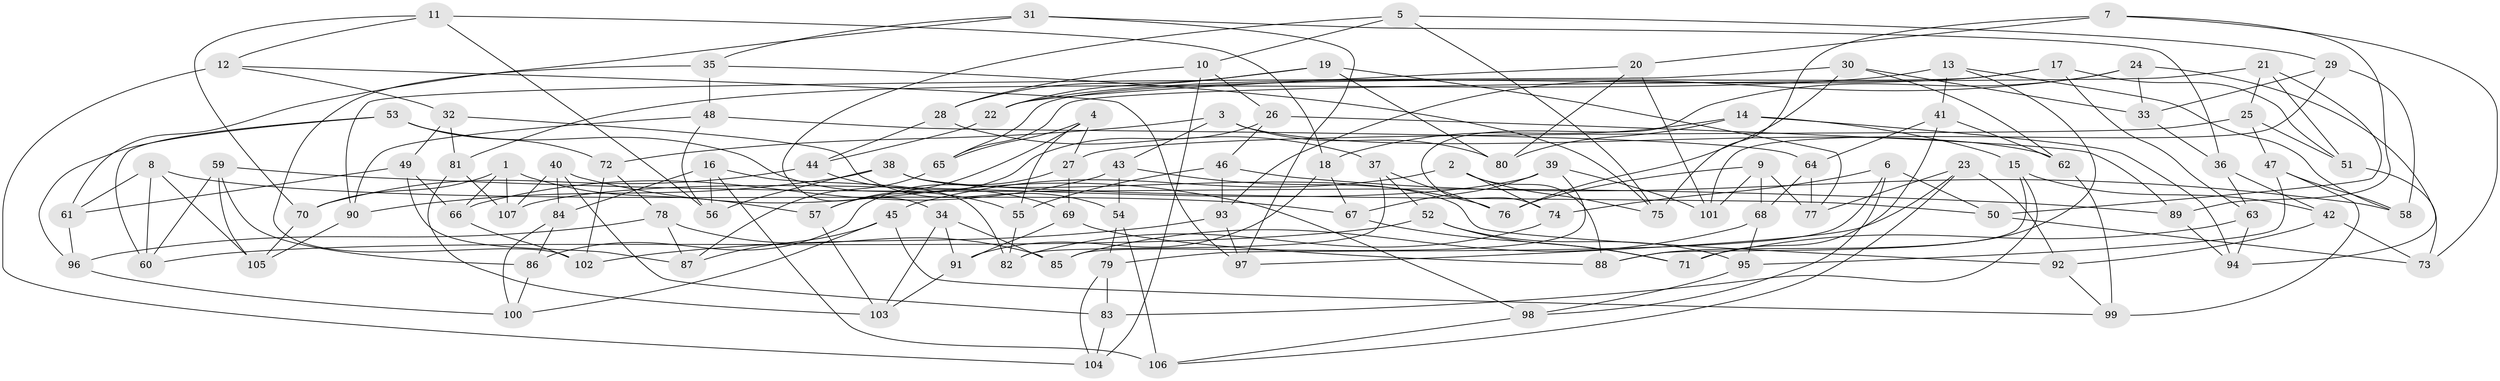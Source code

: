 // Generated by graph-tools (version 1.1) at 2025/11/02/27/25 16:11:47]
// undirected, 107 vertices, 214 edges
graph export_dot {
graph [start="1"]
  node [color=gray90,style=filled];
  1;
  2;
  3;
  4;
  5;
  6;
  7;
  8;
  9;
  10;
  11;
  12;
  13;
  14;
  15;
  16;
  17;
  18;
  19;
  20;
  21;
  22;
  23;
  24;
  25;
  26;
  27;
  28;
  29;
  30;
  31;
  32;
  33;
  34;
  35;
  36;
  37;
  38;
  39;
  40;
  41;
  42;
  43;
  44;
  45;
  46;
  47;
  48;
  49;
  50;
  51;
  52;
  53;
  54;
  55;
  56;
  57;
  58;
  59;
  60;
  61;
  62;
  63;
  64;
  65;
  66;
  67;
  68;
  69;
  70;
  71;
  72;
  73;
  74;
  75;
  76;
  77;
  78;
  79;
  80;
  81;
  82;
  83;
  84;
  85;
  86;
  87;
  88;
  89;
  90;
  91;
  92;
  93;
  94;
  95;
  96;
  97;
  98;
  99;
  100;
  101;
  102;
  103;
  104;
  105;
  106;
  107;
  1 -- 66;
  1 -- 57;
  1 -- 107;
  1 -- 70;
  2 -- 45;
  2 -- 88;
  2 -- 74;
  2 -- 75;
  3 -- 80;
  3 -- 62;
  3 -- 72;
  3 -- 43;
  4 -- 55;
  4 -- 65;
  4 -- 27;
  4 -- 57;
  5 -- 34;
  5 -- 10;
  5 -- 29;
  5 -- 75;
  6 -- 50;
  6 -- 98;
  6 -- 74;
  6 -- 79;
  7 -- 75;
  7 -- 73;
  7 -- 89;
  7 -- 20;
  8 -- 105;
  8 -- 60;
  8 -- 67;
  8 -- 61;
  9 -- 77;
  9 -- 68;
  9 -- 76;
  9 -- 101;
  10 -- 28;
  10 -- 104;
  10 -- 26;
  11 -- 12;
  11 -- 56;
  11 -- 70;
  11 -- 18;
  12 -- 97;
  12 -- 32;
  12 -- 104;
  13 -- 41;
  13 -- 81;
  13 -- 88;
  13 -- 58;
  14 -- 15;
  14 -- 80;
  14 -- 94;
  14 -- 18;
  15 -- 42;
  15 -- 83;
  15 -- 88;
  16 -- 56;
  16 -- 84;
  16 -- 82;
  16 -- 106;
  17 -- 51;
  17 -- 65;
  17 -- 63;
  17 -- 22;
  18 -- 67;
  18 -- 91;
  19 -- 22;
  19 -- 28;
  19 -- 77;
  19 -- 80;
  20 -- 22;
  20 -- 80;
  20 -- 101;
  21 -- 25;
  21 -- 50;
  21 -- 51;
  21 -- 65;
  22 -- 44;
  23 -- 92;
  23 -- 106;
  23 -- 77;
  23 -- 97;
  24 -- 94;
  24 -- 93;
  24 -- 74;
  24 -- 33;
  25 -- 27;
  25 -- 47;
  25 -- 51;
  26 -- 89;
  26 -- 46;
  26 -- 57;
  27 -- 69;
  27 -- 86;
  28 -- 44;
  28 -- 37;
  29 -- 33;
  29 -- 101;
  29 -- 58;
  30 -- 62;
  30 -- 33;
  30 -- 90;
  30 -- 76;
  31 -- 97;
  31 -- 35;
  31 -- 36;
  31 -- 61;
  32 -- 81;
  32 -- 49;
  32 -- 54;
  33 -- 36;
  34 -- 85;
  34 -- 91;
  34 -- 103;
  35 -- 48;
  35 -- 102;
  35 -- 75;
  36 -- 63;
  36 -- 42;
  37 -- 82;
  37 -- 52;
  37 -- 76;
  38 -- 50;
  38 -- 90;
  38 -- 92;
  38 -- 56;
  39 -- 85;
  39 -- 67;
  39 -- 107;
  39 -- 101;
  40 -- 107;
  40 -- 83;
  40 -- 84;
  40 -- 98;
  41 -- 62;
  41 -- 71;
  41 -- 64;
  42 -- 73;
  42 -- 92;
  43 -- 76;
  43 -- 66;
  43 -- 54;
  44 -- 70;
  44 -- 69;
  45 -- 87;
  45 -- 99;
  45 -- 100;
  46 -- 55;
  46 -- 93;
  46 -- 58;
  47 -- 58;
  47 -- 95;
  47 -- 99;
  48 -- 64;
  48 -- 56;
  48 -- 90;
  49 -- 66;
  49 -- 61;
  49 -- 87;
  50 -- 73;
  51 -- 73;
  52 -- 71;
  52 -- 60;
  52 -- 95;
  53 -- 60;
  53 -- 55;
  53 -- 96;
  53 -- 72;
  54 -- 106;
  54 -- 79;
  55 -- 82;
  57 -- 103;
  59 -- 105;
  59 -- 89;
  59 -- 86;
  59 -- 60;
  61 -- 96;
  62 -- 99;
  63 -- 94;
  63 -- 71;
  64 -- 68;
  64 -- 77;
  65 -- 87;
  66 -- 102;
  67 -- 71;
  68 -- 95;
  68 -- 85;
  69 -- 91;
  69 -- 88;
  70 -- 105;
  72 -- 78;
  72 -- 102;
  74 -- 82;
  78 -- 87;
  78 -- 96;
  78 -- 85;
  79 -- 83;
  79 -- 104;
  81 -- 107;
  81 -- 103;
  83 -- 104;
  84 -- 86;
  84 -- 100;
  86 -- 100;
  89 -- 94;
  90 -- 105;
  91 -- 103;
  92 -- 99;
  93 -- 102;
  93 -- 97;
  95 -- 98;
  96 -- 100;
  98 -- 106;
}
